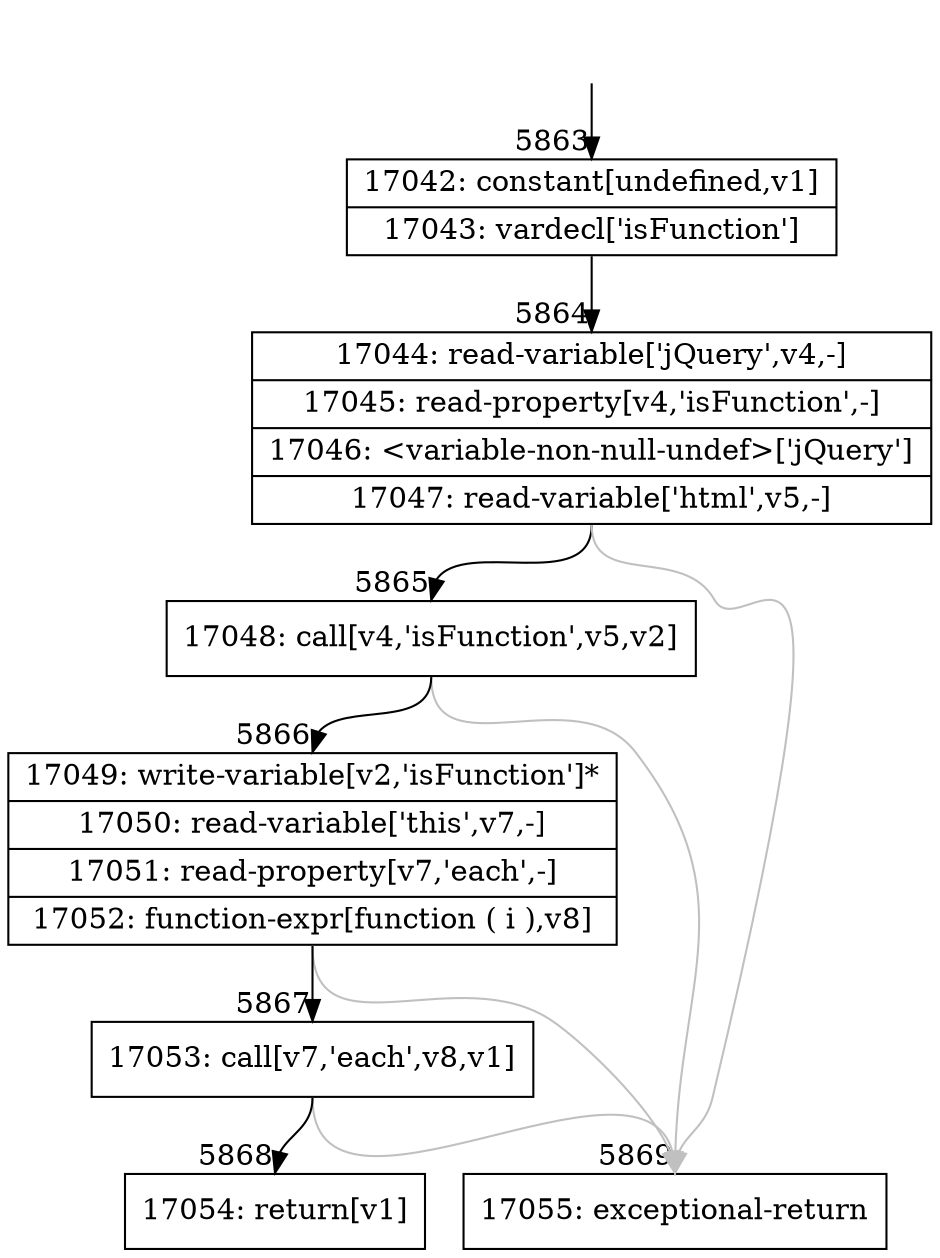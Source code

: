 digraph {
rankdir="TD"
BB_entry381[shape=none,label=""];
BB_entry381 -> BB5863 [tailport=s, headport=n, headlabel="    5863"]
BB5863 [shape=record label="{17042: constant[undefined,v1]|17043: vardecl['isFunction']}" ] 
BB5863 -> BB5864 [tailport=s, headport=n, headlabel="      5864"]
BB5864 [shape=record label="{17044: read-variable['jQuery',v4,-]|17045: read-property[v4,'isFunction',-]|17046: \<variable-non-null-undef\>['jQuery']|17047: read-variable['html',v5,-]}" ] 
BB5864 -> BB5865 [tailport=s, headport=n, headlabel="      5865"]
BB5864 -> BB5869 [tailport=s, headport=n, color=gray, headlabel="      5869"]
BB5865 [shape=record label="{17048: call[v4,'isFunction',v5,v2]}" ] 
BB5865 -> BB5866 [tailport=s, headport=n, headlabel="      5866"]
BB5865 -> BB5869 [tailport=s, headport=n, color=gray]
BB5866 [shape=record label="{17049: write-variable[v2,'isFunction']*|17050: read-variable['this',v7,-]|17051: read-property[v7,'each',-]|17052: function-expr[function ( i ),v8]}" ] 
BB5866 -> BB5867 [tailport=s, headport=n, headlabel="      5867"]
BB5866 -> BB5869 [tailport=s, headport=n, color=gray]
BB5867 [shape=record label="{17053: call[v7,'each',v8,v1]}" ] 
BB5867 -> BB5868 [tailport=s, headport=n, headlabel="      5868"]
BB5867 -> BB5869 [tailport=s, headport=n, color=gray]
BB5868 [shape=record label="{17054: return[v1]}" ] 
BB5869 [shape=record label="{17055: exceptional-return}" ] 
}
